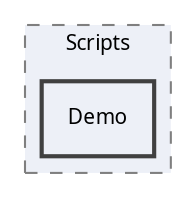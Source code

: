 digraph "Demo"
{
 // LATEX_PDF_SIZE
  edge [fontname="Calibrii",fontsize="10",labelfontname="Calibrii",labelfontsize="10"];
  node [fontname="Calibrii",fontsize="10",shape=record];
  compound=true
  subgraph clusterdir_f13b41af88cf68434578284aaf699e39 {
    graph [ bgcolor="#edf0f7", pencolor="grey50", style="filled,dashed,", label="Scripts", fontname="Calibrii", fontsize="10", URL="dir_f13b41af88cf68434578284aaf699e39.html"]
  dir_d59c7faab1e699307d3ff5d1b461c2a4 [shape=box, label="Demo", style="filled,bold,", fillcolor="#edf0f7", color="grey25", URL="dir_d59c7faab1e699307d3ff5d1b461c2a4.html"];
  }
}
